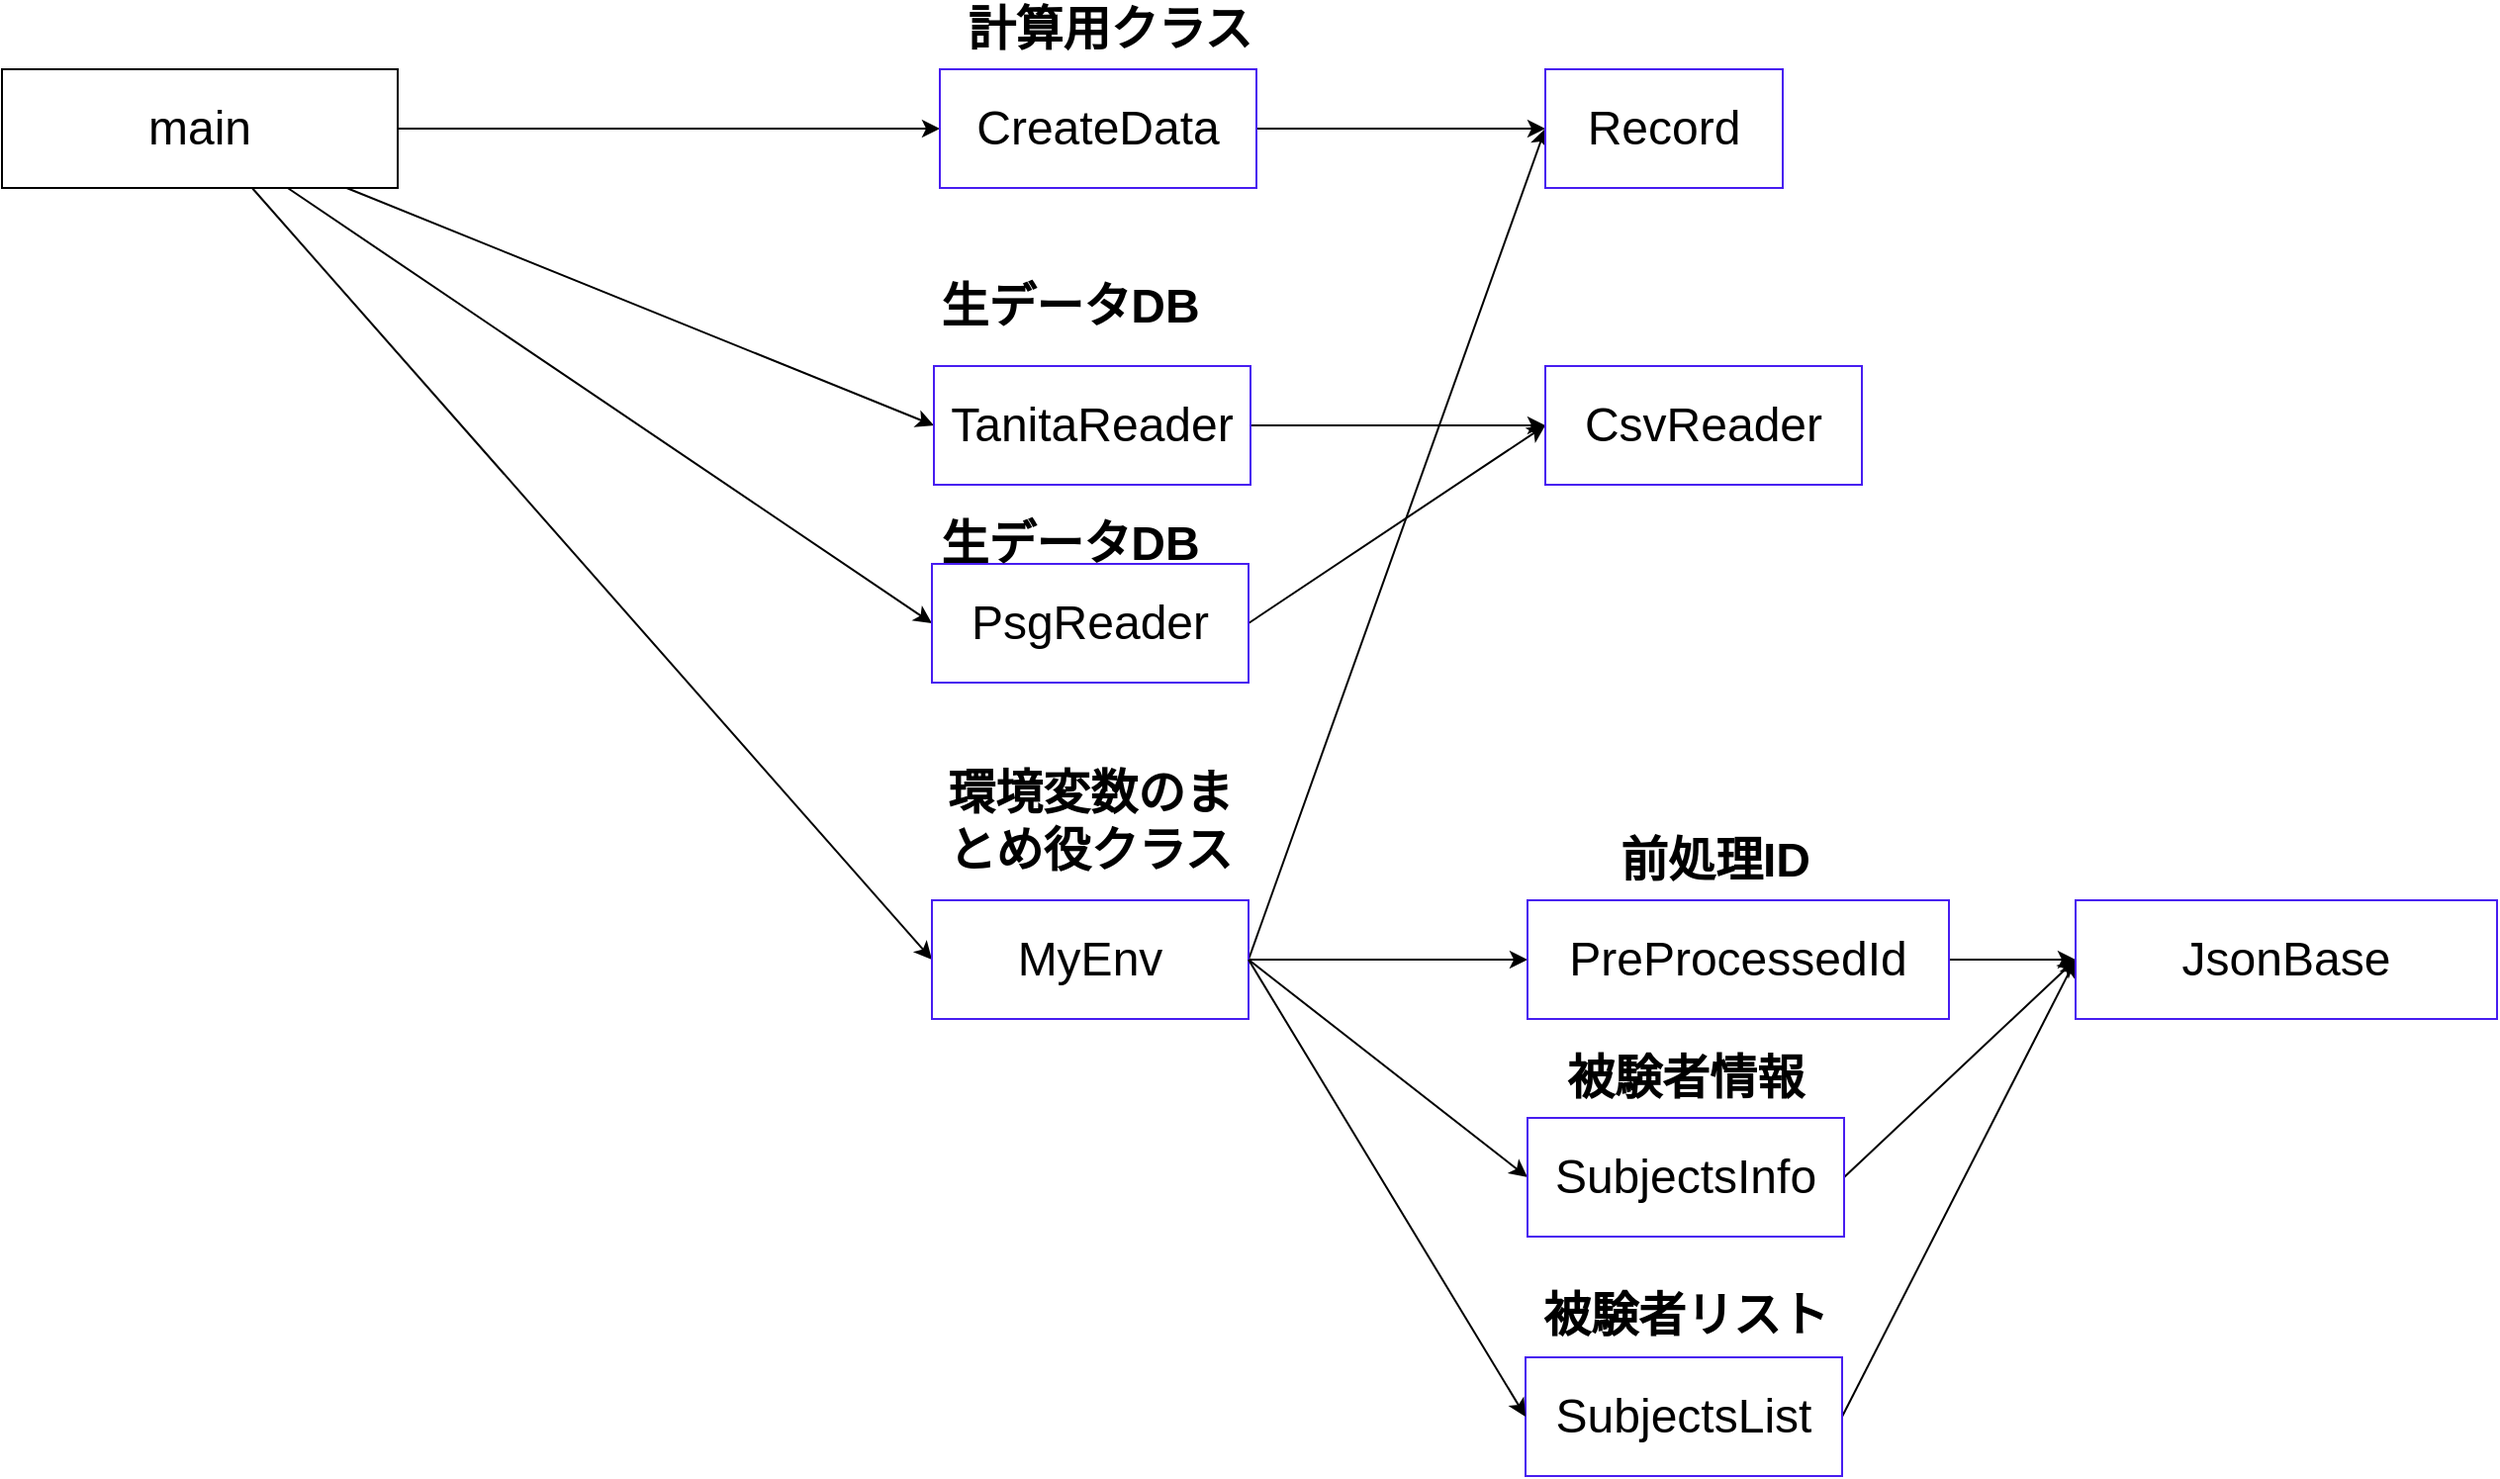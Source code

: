 <mxfile>
    <diagram id="a3Z1hUzWVi3pyYLWjagQ" name="main.py">
        <mxGraphModel dx="4461" dy="1244" grid="1" gridSize="10" guides="1" tooltips="1" connect="1" arrows="1" fold="1" page="1" pageScale="1" pageWidth="827" pageHeight="1169" math="0" shadow="0">
            <root>
                <mxCell id="0"/>
                <mxCell id="1" parent="0"/>
                <mxCell id="4" value="" style="edgeStyle=none;html=1;entryX=0;entryY=0.5;entryDx=0;entryDy=0;" parent="1" source="2" target="AUpD47XypBmifX9CMHxU-18" edge="1">
                    <mxGeometry relative="1" as="geometry">
                        <mxPoint x="377.435" y="540.0" as="targetPoint"/>
                    </mxGeometry>
                </mxCell>
                <mxCell id="8" value="" style="edgeStyle=none;html=1;entryX=0;entryY=0.5;entryDx=0;entryDy=0;" parent="1" source="2" target="7" edge="1">
                    <mxGeometry relative="1" as="geometry"/>
                </mxCell>
                <mxCell id="10" value="" style="edgeStyle=none;html=1;entryX=0;entryY=0.5;entryDx=0;entryDy=0;" parent="1" source="2" target="9" edge="1">
                    <mxGeometry relative="1" as="geometry"/>
                </mxCell>
                <mxCell id="12" value="" style="edgeStyle=none;html=1;entryX=0;entryY=0.5;entryDx=0;entryDy=0;" parent="1" source="2" target="11" edge="1">
                    <mxGeometry relative="1" as="geometry"/>
                </mxCell>
                <mxCell id="2" value="&lt;span style=&quot;font-size: 24px&quot;&gt;main&lt;/span&gt;" style="whiteSpace=wrap;html=1;" parent="1" vertex="1">
                    <mxGeometry x="-140" y="360" width="200" height="60" as="geometry"/>
                </mxCell>
                <mxCell id="AUpD47XypBmifX9CMHxU-35" value="" style="edgeStyle=none;html=1;" parent="1" source="7" target="AUpD47XypBmifX9CMHxU-34" edge="1">
                    <mxGeometry relative="1" as="geometry"/>
                </mxCell>
                <mxCell id="7" value="&lt;font style=&quot;font-size: 24px&quot;&gt;CreateData&lt;/font&gt;" style="whiteSpace=wrap;html=1;strokeColor=#471DF0;" parent="1" vertex="1">
                    <mxGeometry x="334" y="360" width="160" height="60" as="geometry"/>
                </mxCell>
                <mxCell id="AUpD47XypBmifX9CMHxU-37" style="edgeStyle=none;html=1;entryX=0;entryY=0.5;entryDx=0;entryDy=0;" parent="1" source="9" target="AUpD47XypBmifX9CMHxU-36" edge="1">
                    <mxGeometry relative="1" as="geometry"/>
                </mxCell>
                <mxCell id="9" value="&lt;font style=&quot;font-size: 24px&quot;&gt;TanitaReader&lt;/font&gt;" style="whiteSpace=wrap;html=1;strokeColor=#471DF0;" parent="1" vertex="1">
                    <mxGeometry x="331" y="510" width="160" height="60" as="geometry"/>
                </mxCell>
                <mxCell id="AUpD47XypBmifX9CMHxU-39" style="edgeStyle=none;html=1;entryX=0;entryY=0.5;entryDx=0;entryDy=0;exitX=1;exitY=0.5;exitDx=0;exitDy=0;" parent="1" source="11" target="AUpD47XypBmifX9CMHxU-36" edge="1">
                    <mxGeometry relative="1" as="geometry"/>
                </mxCell>
                <mxCell id="11" value="&lt;font style=&quot;font-size: 24px&quot;&gt;PsgReader&lt;/font&gt;" style="whiteSpace=wrap;html=1;strokeColor=#471DF0;" parent="1" vertex="1">
                    <mxGeometry x="330" y="610" width="160" height="60" as="geometry"/>
                </mxCell>
                <mxCell id="AUpD47XypBmifX9CMHxU-26" style="edgeStyle=none;html=1;entryX=0;entryY=0.5;entryDx=0;entryDy=0;" parent="1" source="AUpD47XypBmifX9CMHxU-18" target="AUpD47XypBmifX9CMHxU-24" edge="1">
                    <mxGeometry relative="1" as="geometry"/>
                </mxCell>
                <mxCell id="AUpD47XypBmifX9CMHxU-27" style="edgeStyle=none;html=1;entryX=0;entryY=0.5;entryDx=0;entryDy=0;exitX=1;exitY=0.5;exitDx=0;exitDy=0;" parent="1" source="AUpD47XypBmifX9CMHxU-18" target="AUpD47XypBmifX9CMHxU-25" edge="1">
                    <mxGeometry relative="1" as="geometry"/>
                </mxCell>
                <mxCell id="14" style="edgeStyle=none;html=1;entryX=0;entryY=0.5;entryDx=0;entryDy=0;exitX=1;exitY=0.5;exitDx=0;exitDy=0;" parent="1" source="AUpD47XypBmifX9CMHxU-18" target="AUpD47XypBmifX9CMHxU-34" edge="1">
                    <mxGeometry relative="1" as="geometry"/>
                </mxCell>
                <mxCell id="AUpD47XypBmifX9CMHxU-18" value="&lt;font style=&quot;font-size: 24px&quot;&gt;MyEnv&lt;/font&gt;" style="whiteSpace=wrap;html=1;strokeColor=#471DF0;" parent="1" vertex="1">
                    <mxGeometry x="330" y="780" width="160" height="60" as="geometry"/>
                </mxCell>
                <mxCell id="AUpD47XypBmifX9CMHxU-33" style="edgeStyle=none;html=1;entryX=0;entryY=0.5;entryDx=0;entryDy=0;exitX=1;exitY=0.5;exitDx=0;exitDy=0;" parent="1" source="AUpD47XypBmifX9CMHxU-19" target="AUpD47XypBmifX9CMHxU-28" edge="1">
                    <mxGeometry relative="1" as="geometry">
                        <mxPoint x="907" y="1041" as="targetPoint"/>
                    </mxGeometry>
                </mxCell>
                <mxCell id="AUpD47XypBmifX9CMHxU-19" value="&lt;font style=&quot;font-size: 24px&quot;&gt;SubjectsList&lt;/font&gt;" style="whiteSpace=wrap;html=1;strokeColor=#471DF0;" parent="1" vertex="1">
                    <mxGeometry x="630" y="1011" width="160" height="60" as="geometry"/>
                </mxCell>
                <mxCell id="AUpD47XypBmifX9CMHxU-22" style="edgeStyle=none;html=1;entryX=0;entryY=0.5;entryDx=0;entryDy=0;exitX=1;exitY=0.5;exitDx=0;exitDy=0;" parent="1" source="AUpD47XypBmifX9CMHxU-18" target="AUpD47XypBmifX9CMHxU-19" edge="1">
                    <mxGeometry relative="1" as="geometry">
                        <mxPoint x="93" y="25" as="sourcePoint"/>
                        <mxPoint x="203" y="-65" as="targetPoint"/>
                    </mxGeometry>
                </mxCell>
                <mxCell id="AUpD47XypBmifX9CMHxU-29" style="edgeStyle=none;html=1;entryX=0;entryY=0.5;entryDx=0;entryDy=0;" parent="1" source="AUpD47XypBmifX9CMHxU-24" target="AUpD47XypBmifX9CMHxU-28" edge="1">
                    <mxGeometry relative="1" as="geometry"/>
                </mxCell>
                <mxCell id="AUpD47XypBmifX9CMHxU-24" value="&lt;font style=&quot;font-size: 24px&quot;&gt;PreProcessedId&lt;/font&gt;" style="whiteSpace=wrap;html=1;strokeColor=#471DF0;" parent="1" vertex="1">
                    <mxGeometry x="631" y="780" width="213" height="60" as="geometry"/>
                </mxCell>
                <mxCell id="AUpD47XypBmifX9CMHxU-31" style="edgeStyle=none;html=1;entryX=0;entryY=0.5;entryDx=0;entryDy=0;exitX=1;exitY=0.5;exitDx=0;exitDy=0;" parent="1" source="AUpD47XypBmifX9CMHxU-25" target="AUpD47XypBmifX9CMHxU-28" edge="1">
                    <mxGeometry relative="1" as="geometry">
                        <mxPoint x="907" y="920" as="targetPoint"/>
                    </mxGeometry>
                </mxCell>
                <mxCell id="AUpD47XypBmifX9CMHxU-25" value="&lt;font style=&quot;font-size: 24px&quot;&gt;SubjectsInfo&lt;/font&gt;" style="whiteSpace=wrap;html=1;strokeColor=#471DF0;" parent="1" vertex="1">
                    <mxGeometry x="631" y="890" width="160" height="60" as="geometry"/>
                </mxCell>
                <mxCell id="AUpD47XypBmifX9CMHxU-28" value="&lt;span style=&quot;font-size: 24px&quot;&gt;JsonBase&lt;/span&gt;" style="whiteSpace=wrap;html=1;strokeColor=#471DF0;" parent="1" vertex="1">
                    <mxGeometry x="908" y="780" width="213" height="60" as="geometry"/>
                </mxCell>
                <mxCell id="AUpD47XypBmifX9CMHxU-34" value="&lt;font style=&quot;font-size: 24px&quot;&gt;Record&lt;/font&gt;" style="whiteSpace=wrap;html=1;strokeColor=#471DF0;" parent="1" vertex="1">
                    <mxGeometry x="640" y="360" width="120" height="60" as="geometry"/>
                </mxCell>
                <mxCell id="AUpD47XypBmifX9CMHxU-36" value="&lt;span style=&quot;font-size: 24px&quot;&gt;CsvReader&lt;/span&gt;" style="whiteSpace=wrap;html=1;strokeColor=#471DF0;" parent="1" vertex="1">
                    <mxGeometry x="640" y="510" width="160" height="60" as="geometry"/>
                </mxCell>
                <mxCell id="AUpD47XypBmifX9CMHxU-48" value="&lt;font style=&quot;font-size: 24px&quot;&gt;計算用クラス&lt;/font&gt;" style="text;html=1;strokeColor=none;fillColor=none;align=center;verticalAlign=middle;whiteSpace=wrap;rounded=0;fontStyle=1;shadow=0;" parent="1" vertex="1">
                    <mxGeometry x="340" y="330" width="160" height="20" as="geometry"/>
                </mxCell>
                <mxCell id="AUpD47XypBmifX9CMHxU-49" value="&lt;span style=&quot;font-size: 24px&quot;&gt;前処理ID&lt;/span&gt;" style="text;html=1;strokeColor=none;fillColor=none;align=center;verticalAlign=middle;whiteSpace=wrap;rounded=0;fontStyle=1;shadow=0;" parent="1" vertex="1">
                    <mxGeometry x="661" y="750" width="130" height="20" as="geometry"/>
                </mxCell>
                <mxCell id="AUpD47XypBmifX9CMHxU-50" value="&lt;span style=&quot;font-size: 24px&quot;&gt;被験者情報&lt;/span&gt;" style="text;html=1;strokeColor=none;fillColor=none;align=center;verticalAlign=middle;whiteSpace=wrap;rounded=0;fontStyle=1;shadow=0;" parent="1" vertex="1">
                    <mxGeometry x="646" y="860" width="130" height="20" as="geometry"/>
                </mxCell>
                <mxCell id="AUpD47XypBmifX9CMHxU-51" value="&lt;span style=&quot;font-size: 24px&quot;&gt;被験者リスト&lt;/span&gt;" style="text;html=1;strokeColor=none;fillColor=none;align=center;verticalAlign=middle;whiteSpace=wrap;rounded=0;fontStyle=1;shadow=0;" parent="1" vertex="1">
                    <mxGeometry x="632" y="980" width="158" height="20" as="geometry"/>
                </mxCell>
                <mxCell id="AUpD47XypBmifX9CMHxU-52" value="&lt;span style=&quot;font-size: 24px&quot;&gt;生データDB&lt;/span&gt;" style="text;html=1;strokeColor=none;fillColor=none;align=center;verticalAlign=middle;whiteSpace=wrap;rounded=0;fontStyle=1;shadow=0;" parent="1" vertex="1">
                    <mxGeometry x="320" y="470" width="160" height="20" as="geometry"/>
                </mxCell>
                <mxCell id="AUpD47XypBmifX9CMHxU-53" value="&lt;span style=&quot;font-size: 24px&quot;&gt;環境変数のまとめ役クラス&lt;/span&gt;" style="text;html=1;strokeColor=none;fillColor=none;align=center;verticalAlign=middle;whiteSpace=wrap;rounded=0;fontStyle=1;shadow=0;" parent="1" vertex="1">
                    <mxGeometry x="330" y="730" width="160" height="20" as="geometry"/>
                </mxCell>
                <mxCell id="mgk0rwARu3XR6Y3wu-i4-16" value="&lt;span style=&quot;font-size: 24px&quot;&gt;生データDB&lt;/span&gt;" style="text;html=1;strokeColor=none;fillColor=none;align=center;verticalAlign=middle;whiteSpace=wrap;rounded=0;fontStyle=1;shadow=0;" parent="1" vertex="1">
                    <mxGeometry x="320" y="590" width="160" height="20" as="geometry"/>
                </mxCell>
            </root>
        </mxGraphModel>
    </diagram>
    <diagram id="_7pM91X0fTgGhlXSNqJX" name="file_reader.py">
        <mxGraphModel dx="676" dy="871" grid="1" gridSize="10" guides="1" tooltips="1" connect="1" arrows="1" fold="1" page="1" pageScale="1" pageWidth="827" pageHeight="1169" math="0" shadow="0">
            <root>
                <mxCell id="yxW6XGN9_NuxuU0Cntv0-0"/>
                <mxCell id="yxW6XGN9_NuxuU0Cntv0-1" parent="yxW6XGN9_NuxuU0Cntv0-0"/>
                <mxCell id="lTqskUEG2Odb98-K1tpn-7" style="edgeStyle=none;html=1;entryX=0;entryY=0.5;entryDx=0;entryDy=0;" parent="yxW6XGN9_NuxuU0Cntv0-1" source="lTqskUEG2Odb98-K1tpn-0" target="lTqskUEG2Odb98-K1tpn-3" edge="1">
                    <mxGeometry relative="1" as="geometry"/>
                </mxCell>
                <mxCell id="lTqskUEG2Odb98-K1tpn-8" style="edgeStyle=none;html=1;entryX=0;entryY=0.5;entryDx=0;entryDy=0;" parent="yxW6XGN9_NuxuU0Cntv0-1" source="lTqskUEG2Odb98-K1tpn-0" target="lTqskUEG2Odb98-K1tpn-4" edge="1">
                    <mxGeometry relative="1" as="geometry"/>
                </mxCell>
                <mxCell id="lTqskUEG2Odb98-K1tpn-10" style="edgeStyle=none;html=1;entryX=0;entryY=0.5;entryDx=0;entryDy=0;" parent="yxW6XGN9_NuxuU0Cntv0-1" source="lTqskUEG2Odb98-K1tpn-0" target="lTqskUEG2Odb98-K1tpn-6" edge="1">
                    <mxGeometry relative="1" as="geometry"/>
                </mxCell>
                <mxCell id="lTqskUEG2Odb98-K1tpn-0" value="&lt;font style=&quot;font-size: 24px&quot;&gt;FileReader&lt;/font&gt;" style="whiteSpace=wrap;html=1;strokeColor=#471DF0;" parent="yxW6XGN9_NuxuU0Cntv0-1" vertex="1">
                    <mxGeometry x="70" y="160" width="160" height="60" as="geometry"/>
                </mxCell>
                <mxCell id="lTqskUEG2Odb98-K1tpn-3" value="&lt;font style=&quot;font-size: 24px&quot;&gt;PyColor&lt;/font&gt;" style="whiteSpace=wrap;html=1;strokeColor=#F00000;" parent="yxW6XGN9_NuxuU0Cntv0-1" vertex="1">
                    <mxGeometry x="360" y="160" width="160" height="60" as="geometry"/>
                </mxCell>
                <mxCell id="lTqskUEG2Odb98-K1tpn-4" value="&lt;font style=&quot;font-size: 24px&quot;&gt;MyEnv&lt;/font&gt;" style="whiteSpace=wrap;html=1;strokeColor=#471DF0;" parent="yxW6XGN9_NuxuU0Cntv0-1" vertex="1">
                    <mxGeometry x="360" y="260" width="160" height="60" as="geometry"/>
                </mxCell>
                <mxCell id="lTqskUEG2Odb98-K1tpn-6" value="&lt;font style=&quot;font-size: 24px&quot;&gt;SubjectsList&lt;/font&gt;" style="whiteSpace=wrap;html=1;strokeColor=#471DF0;" parent="yxW6XGN9_NuxuU0Cntv0-1" vertex="1">
                    <mxGeometry x="360" y="460" width="160" height="60" as="geometry"/>
                </mxCell>
            </root>
        </mxGraphModel>
    </diagram>
    <diagram id="f8VsO0X_1ldOzxEcWSLS" name="create_data.py">
        <mxGraphModel dx="676" dy="871" grid="1" gridSize="10" guides="1" tooltips="1" connect="1" arrows="1" fold="1" page="1" pageScale="1" pageWidth="827" pageHeight="1169" math="0" shadow="0">
            <root>
                <mxCell id="618wIF05FPYHdyx7DfFb-0"/>
                <mxCell id="618wIF05FPYHdyx7DfFb-1" parent="618wIF05FPYHdyx7DfFb-0"/>
                <mxCell id="63wxGP62mSgXJ2xYexQ--3" style="edgeStyle=none;html=1;exitX=1;exitY=0.5;exitDx=0;exitDy=0;entryX=0;entryY=0.5;entryDx=0;entryDy=0;" parent="618wIF05FPYHdyx7DfFb-1" source="63wxGP62mSgXJ2xYexQ--0" target="63wxGP62mSgXJ2xYexQ--1" edge="1">
                    <mxGeometry relative="1" as="geometry"/>
                </mxCell>
                <mxCell id="63wxGP62mSgXJ2xYexQ--4" style="edgeStyle=none;html=1;entryX=0;entryY=0.5;entryDx=0;entryDy=0;" parent="618wIF05FPYHdyx7DfFb-1" source="63wxGP62mSgXJ2xYexQ--0" target="63wxGP62mSgXJ2xYexQ--2" edge="1">
                    <mxGeometry relative="1" as="geometry"/>
                </mxCell>
                <mxCell id="63wxGP62mSgXJ2xYexQ--0" value="&lt;font style=&quot;font-size: 24px&quot;&gt;CreateData&lt;/font&gt;" style="whiteSpace=wrap;html=1;strokeColor=#471DF0;" parent="618wIF05FPYHdyx7DfFb-1" vertex="1">
                    <mxGeometry x="50" y="200" width="160" height="60" as="geometry"/>
                </mxCell>
                <mxCell id="63wxGP62mSgXJ2xYexQ--1" value="&lt;font style=&quot;font-size: 24px&quot;&gt;PyColor&lt;/font&gt;" style="whiteSpace=wrap;html=1;strokeColor=#471DF0;" parent="618wIF05FPYHdyx7DfFb-1" vertex="1">
                    <mxGeometry x="320" y="200" width="160" height="60" as="geometry"/>
                </mxCell>
                <mxCell id="63wxGP62mSgXJ2xYexQ--2" value="&lt;font style=&quot;font-size: 24px&quot;&gt;Record&lt;/font&gt;" style="whiteSpace=wrap;html=1;strokeColor=#471DF0;" parent="618wIF05FPYHdyx7DfFb-1" vertex="1">
                    <mxGeometry x="320" y="360" width="160" height="60" as="geometry"/>
                </mxCell>
            </root>
        </mxGraphModel>
    </diagram>
    <diagram id="Nijd-4LXBQbkCm6nAtt3" name="tanita_reader.py">
        <mxGraphModel grid="1" gridSize="10" guides="1" tooltips="1" connect="1" arrows="1" page="1" fold="1" pageScale="1" pageWidth="827" pageHeight="1169" math="0" shadow="0">
            <root>
                <mxCell id="Kwu-jUBfEeqWK2sHgqEG-0"/>
                <mxCell id="Kwu-jUBfEeqWK2sHgqEG-1" parent="Kwu-jUBfEeqWK2sHgqEG-0"/>
            </root>
        </mxGraphModel>
    </diagram>
</mxfile>
